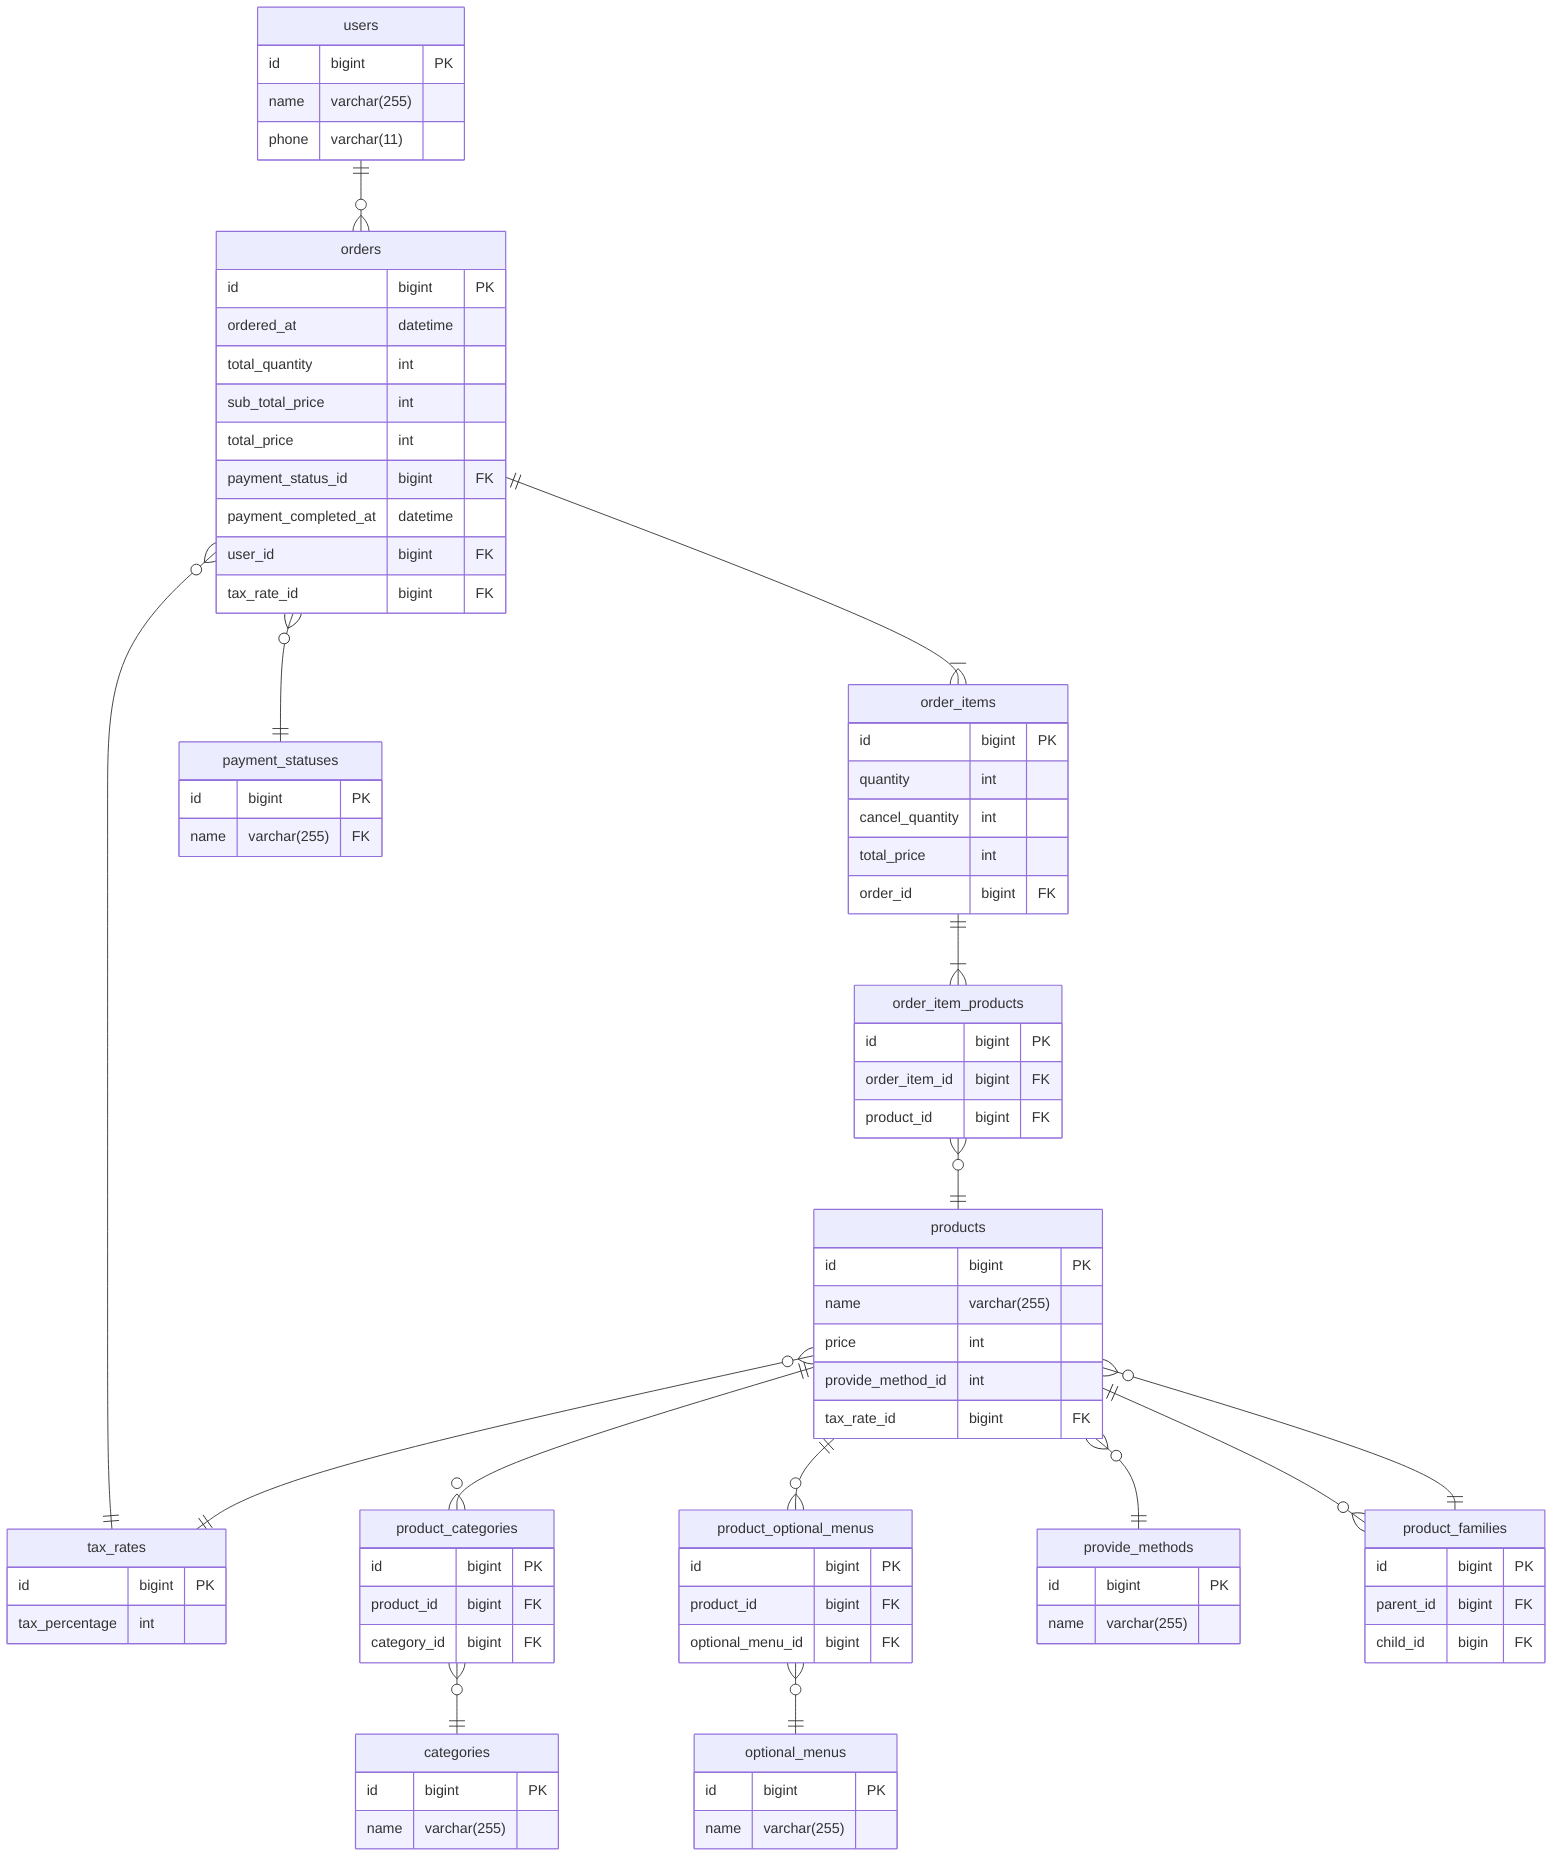erDiagram

users ||--o{ orders: ""
orders ||--|{ order_items: ""
orders }o--|| payment_statuses: ""
orders }o--|| tax_rates: ""
order_items ||--|{ order_item_products: ""
order_item_products }o--|| products: ""
products ||--o{ product_categories: ""
product_categories }o--|| categories: ""
products ||--o{ product_optional_menus: ""
products }o--|| provide_methods: ""
products }o--|| tax_rates: ""
products ||--o{ product_families: ""
products }o--|| product_families: ""
product_optional_menus }o--|| optional_menus: ""

users {
  id bigint PK
  name varchar(255)
  phone varchar(11)
}

orders {
  id bigint PK
  ordered_at datetime
  total_quantity int
  sub_total_price int
  total_price int
  payment_status_id bigint FK
  payment_completed_at datetime
  user_id bigint FK
  tax_rate_id bigint FK
}

payment_statuses {
  id bigint PK
  name varchar(255) FK
}

order_items {
  id bigint PK
  quantity int
  cancel_quantity int
  total_price int
  order_id bigint FK
}

order_item_products {
  id bigint PK
  order_item_id bigint FK
  product_id bigint FK
}

products {
  id bigint PK
  name varchar(255)
  price int
  provide_method_id int
  tax_rate_id bigint FK
}

product_families {
  id bigint PK
  parent_id bigint FK
  child_id bigin FK
}

provide_methods {
  id bigint PK
  name varchar(255)
}

product_optional_menus {
  id bigint PK
  product_id bigint FK
  optional_menu_id bigint FK
}

optional_menus {
  id bigint PK
  name varchar(255)
}

product_categories {
  id bigint PK
  product_id bigint FK
  category_id bigint FK
}

categories {
  id bigint PK
  name varchar(255)
}

tax_rates {
  id bigint PK
  tax_percentage int
}